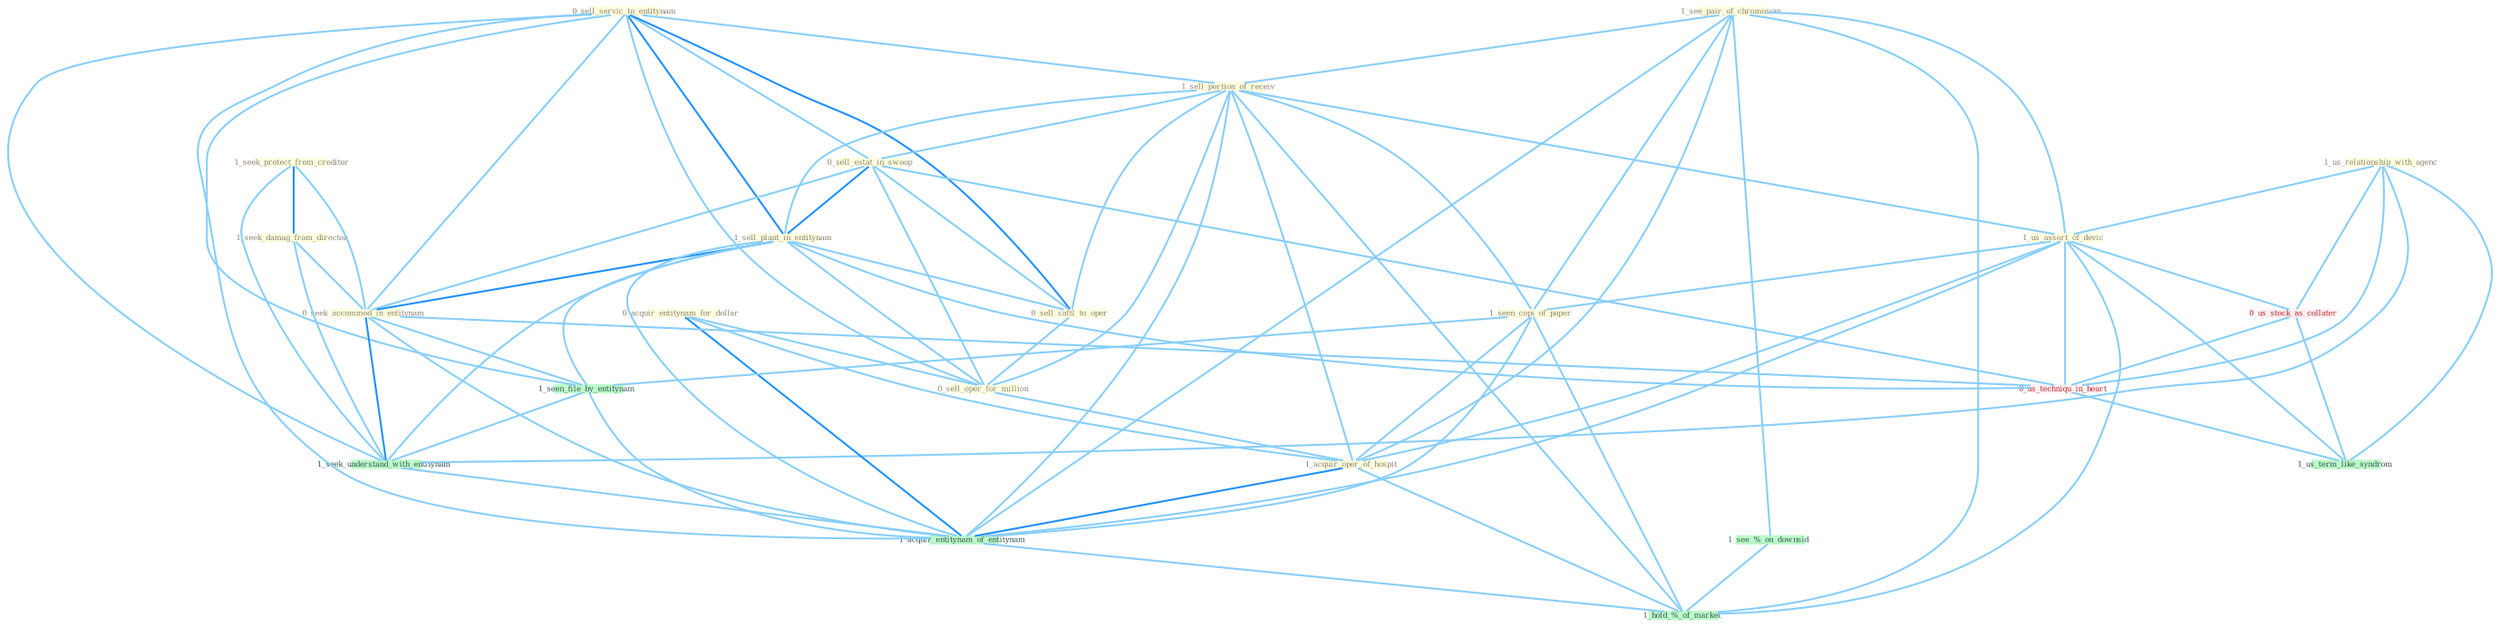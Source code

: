 Graph G{ 
    node
    [shape=polygon,style=filled,width=.5,height=.06,color="#BDFCC9",fixedsize=true,fontsize=4,
    fontcolor="#2f4f4f"];
    {node
    [color="#ffffe0", fontcolor="#8b7d6b"] "0_sell_servic_to_entitynam " "1_see_pair_of_chromosom " "1_sell_portion_of_receiv " "1_us_relationship_with_agenc " "0_acquir_entitynam_for_dollar " "0_sell_estat_in_swoop " "1_us_assort_of_devic " "1_sell_plant_in_entitynam " "0_sell_cattl_to_oper " "0_sell_oper_for_million " "1_seek_protect_from_creditor " "1_seek_damag_from_director " "1_seen_copi_of_paper " "0_seek_accommod_in_entitynam " "1_acquir_oper_of_hospit "}
{node [color="#fff0f5", fontcolor="#b22222"] "0_us_stock_as_collater " "0_us_techniqu_in_heart "}
edge [color="#B0E2FF"];

	"0_sell_servic_to_entitynam " -- "1_sell_portion_of_receiv " [w="1", color="#87cefa" ];
	"0_sell_servic_to_entitynam " -- "0_sell_estat_in_swoop " [w="1", color="#87cefa" ];
	"0_sell_servic_to_entitynam " -- "1_sell_plant_in_entitynam " [w="2", color="#1e90ff" , len=0.8];
	"0_sell_servic_to_entitynam " -- "0_sell_cattl_to_oper " [w="2", color="#1e90ff" , len=0.8];
	"0_sell_servic_to_entitynam " -- "0_sell_oper_for_million " [w="1", color="#87cefa" ];
	"0_sell_servic_to_entitynam " -- "0_seek_accommod_in_entitynam " [w="1", color="#87cefa" ];
	"0_sell_servic_to_entitynam " -- "1_seen_file_by_entitynam " [w="1", color="#87cefa" ];
	"0_sell_servic_to_entitynam " -- "1_seek_understand_with_entitynam " [w="1", color="#87cefa" ];
	"0_sell_servic_to_entitynam " -- "1_acquir_entitynam_of_entitynam " [w="1", color="#87cefa" ];
	"1_see_pair_of_chromosom " -- "1_sell_portion_of_receiv " [w="1", color="#87cefa" ];
	"1_see_pair_of_chromosom " -- "1_us_assort_of_devic " [w="1", color="#87cefa" ];
	"1_see_pair_of_chromosom " -- "1_seen_copi_of_paper " [w="1", color="#87cefa" ];
	"1_see_pair_of_chromosom " -- "1_acquir_oper_of_hospit " [w="1", color="#87cefa" ];
	"1_see_pair_of_chromosom " -- "1_acquir_entitynam_of_entitynam " [w="1", color="#87cefa" ];
	"1_see_pair_of_chromosom " -- "1_see_%_on_downsid " [w="1", color="#87cefa" ];
	"1_see_pair_of_chromosom " -- "1_hold_%_of_market " [w="1", color="#87cefa" ];
	"1_sell_portion_of_receiv " -- "0_sell_estat_in_swoop " [w="1", color="#87cefa" ];
	"1_sell_portion_of_receiv " -- "1_us_assort_of_devic " [w="1", color="#87cefa" ];
	"1_sell_portion_of_receiv " -- "1_sell_plant_in_entitynam " [w="1", color="#87cefa" ];
	"1_sell_portion_of_receiv " -- "0_sell_cattl_to_oper " [w="1", color="#87cefa" ];
	"1_sell_portion_of_receiv " -- "0_sell_oper_for_million " [w="1", color="#87cefa" ];
	"1_sell_portion_of_receiv " -- "1_seen_copi_of_paper " [w="1", color="#87cefa" ];
	"1_sell_portion_of_receiv " -- "1_acquir_oper_of_hospit " [w="1", color="#87cefa" ];
	"1_sell_portion_of_receiv " -- "1_acquir_entitynam_of_entitynam " [w="1", color="#87cefa" ];
	"1_sell_portion_of_receiv " -- "1_hold_%_of_market " [w="1", color="#87cefa" ];
	"1_us_relationship_with_agenc " -- "1_us_assort_of_devic " [w="1", color="#87cefa" ];
	"1_us_relationship_with_agenc " -- "0_us_stock_as_collater " [w="1", color="#87cefa" ];
	"1_us_relationship_with_agenc " -- "1_seek_understand_with_entitynam " [w="1", color="#87cefa" ];
	"1_us_relationship_with_agenc " -- "0_us_techniqu_in_heart " [w="1", color="#87cefa" ];
	"1_us_relationship_with_agenc " -- "1_us_term_like_syndrom " [w="1", color="#87cefa" ];
	"0_acquir_entitynam_for_dollar " -- "0_sell_oper_for_million " [w="1", color="#87cefa" ];
	"0_acquir_entitynam_for_dollar " -- "1_acquir_oper_of_hospit " [w="1", color="#87cefa" ];
	"0_acquir_entitynam_for_dollar " -- "1_acquir_entitynam_of_entitynam " [w="2", color="#1e90ff" , len=0.8];
	"0_sell_estat_in_swoop " -- "1_sell_plant_in_entitynam " [w="2", color="#1e90ff" , len=0.8];
	"0_sell_estat_in_swoop " -- "0_sell_cattl_to_oper " [w="1", color="#87cefa" ];
	"0_sell_estat_in_swoop " -- "0_sell_oper_for_million " [w="1", color="#87cefa" ];
	"0_sell_estat_in_swoop " -- "0_seek_accommod_in_entitynam " [w="1", color="#87cefa" ];
	"0_sell_estat_in_swoop " -- "0_us_techniqu_in_heart " [w="1", color="#87cefa" ];
	"1_us_assort_of_devic " -- "1_seen_copi_of_paper " [w="1", color="#87cefa" ];
	"1_us_assort_of_devic " -- "1_acquir_oper_of_hospit " [w="1", color="#87cefa" ];
	"1_us_assort_of_devic " -- "0_us_stock_as_collater " [w="1", color="#87cefa" ];
	"1_us_assort_of_devic " -- "1_acquir_entitynam_of_entitynam " [w="1", color="#87cefa" ];
	"1_us_assort_of_devic " -- "0_us_techniqu_in_heart " [w="1", color="#87cefa" ];
	"1_us_assort_of_devic " -- "1_us_term_like_syndrom " [w="1", color="#87cefa" ];
	"1_us_assort_of_devic " -- "1_hold_%_of_market " [w="1", color="#87cefa" ];
	"1_sell_plant_in_entitynam " -- "0_sell_cattl_to_oper " [w="1", color="#87cefa" ];
	"1_sell_plant_in_entitynam " -- "0_sell_oper_for_million " [w="1", color="#87cefa" ];
	"1_sell_plant_in_entitynam " -- "0_seek_accommod_in_entitynam " [w="2", color="#1e90ff" , len=0.8];
	"1_sell_plant_in_entitynam " -- "1_seen_file_by_entitynam " [w="1", color="#87cefa" ];
	"1_sell_plant_in_entitynam " -- "1_seek_understand_with_entitynam " [w="1", color="#87cefa" ];
	"1_sell_plant_in_entitynam " -- "1_acquir_entitynam_of_entitynam " [w="1", color="#87cefa" ];
	"1_sell_plant_in_entitynam " -- "0_us_techniqu_in_heart " [w="1", color="#87cefa" ];
	"0_sell_cattl_to_oper " -- "0_sell_oper_for_million " [w="1", color="#87cefa" ];
	"0_sell_oper_for_million " -- "1_acquir_oper_of_hospit " [w="1", color="#87cefa" ];
	"1_seek_protect_from_creditor " -- "1_seek_damag_from_director " [w="2", color="#1e90ff" , len=0.8];
	"1_seek_protect_from_creditor " -- "0_seek_accommod_in_entitynam " [w="1", color="#87cefa" ];
	"1_seek_protect_from_creditor " -- "1_seek_understand_with_entitynam " [w="1", color="#87cefa" ];
	"1_seek_damag_from_director " -- "0_seek_accommod_in_entitynam " [w="1", color="#87cefa" ];
	"1_seek_damag_from_director " -- "1_seek_understand_with_entitynam " [w="1", color="#87cefa" ];
	"1_seen_copi_of_paper " -- "1_acquir_oper_of_hospit " [w="1", color="#87cefa" ];
	"1_seen_copi_of_paper " -- "1_seen_file_by_entitynam " [w="1", color="#87cefa" ];
	"1_seen_copi_of_paper " -- "1_acquir_entitynam_of_entitynam " [w="1", color="#87cefa" ];
	"1_seen_copi_of_paper " -- "1_hold_%_of_market " [w="1", color="#87cefa" ];
	"0_seek_accommod_in_entitynam " -- "1_seen_file_by_entitynam " [w="1", color="#87cefa" ];
	"0_seek_accommod_in_entitynam " -- "1_seek_understand_with_entitynam " [w="2", color="#1e90ff" , len=0.8];
	"0_seek_accommod_in_entitynam " -- "1_acquir_entitynam_of_entitynam " [w="1", color="#87cefa" ];
	"0_seek_accommod_in_entitynam " -- "0_us_techniqu_in_heart " [w="1", color="#87cefa" ];
	"1_acquir_oper_of_hospit " -- "1_acquir_entitynam_of_entitynam " [w="2", color="#1e90ff" , len=0.8];
	"1_acquir_oper_of_hospit " -- "1_hold_%_of_market " [w="1", color="#87cefa" ];
	"1_seen_file_by_entitynam " -- "1_seek_understand_with_entitynam " [w="1", color="#87cefa" ];
	"1_seen_file_by_entitynam " -- "1_acquir_entitynam_of_entitynam " [w="1", color="#87cefa" ];
	"0_us_stock_as_collater " -- "0_us_techniqu_in_heart " [w="1", color="#87cefa" ];
	"0_us_stock_as_collater " -- "1_us_term_like_syndrom " [w="1", color="#87cefa" ];
	"1_seek_understand_with_entitynam " -- "1_acquir_entitynam_of_entitynam " [w="1", color="#87cefa" ];
	"1_acquir_entitynam_of_entitynam " -- "1_hold_%_of_market " [w="1", color="#87cefa" ];
	"0_us_techniqu_in_heart " -- "1_us_term_like_syndrom " [w="1", color="#87cefa" ];
	"1_see_%_on_downsid " -- "1_hold_%_of_market " [w="1", color="#87cefa" ];
}